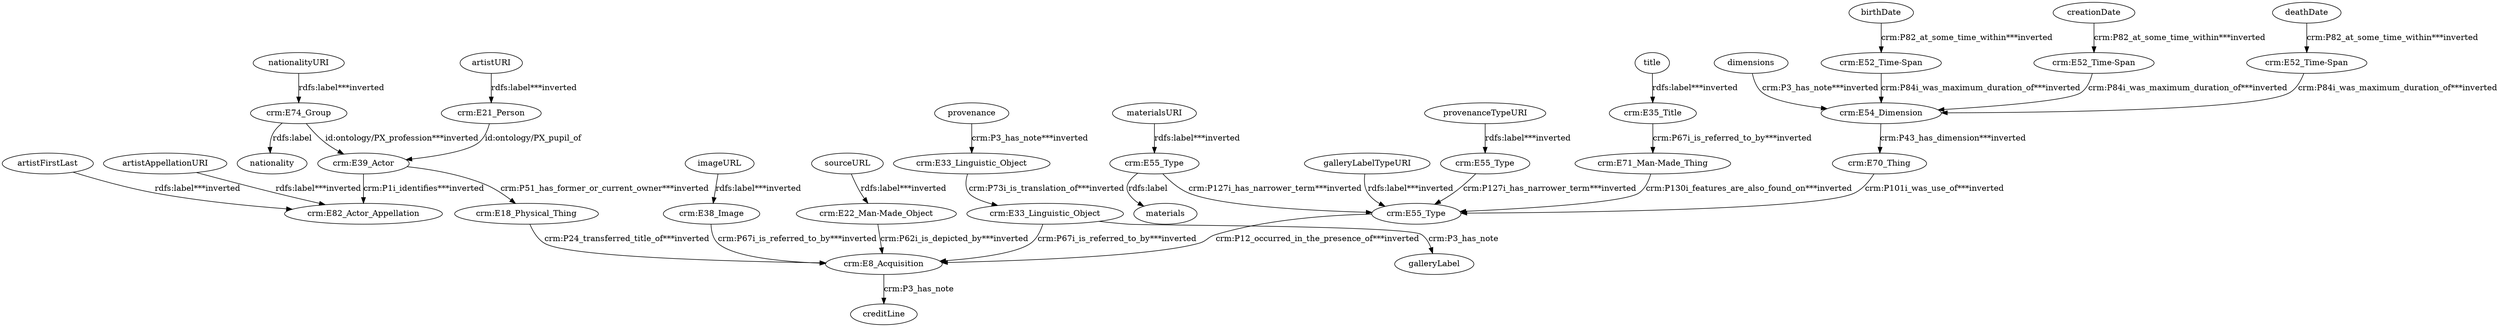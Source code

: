 digraph {
  artistAppellationURI [type=attribute_name,label=artistAppellationURI]
  "crm:E82_Actor_Appellation1" [type=class_uri,label="crm:E82_Actor_Appellation"]
  artistFirstLast [type=attribute_name,label=artistFirstLast]
  artistURI [type=attribute_name,label=artistURI]
  "crm:E21_Person1" [type=class_uri,label="crm:E21_Person"]
  birthDate [type=attribute_name,label=birthDate]
  "crm:E52_Time-Span1" [type=class_uri,label="crm:E52_Time-Span"]
  creationDate [type=attribute_name,label=creationDate]
  "crm:E52_Time-Span3" [type=class_uri,label="crm:E52_Time-Span"]
  "crm:E18_Physical_Thing" [type=class_uri,label="crm:E18_Physical_Thing"]
  "crm:E8_Acquisition1" [type=class_uri,label="crm:E8_Acquisition"]
  "crm:E39_Actor" [type=class_uri,label="crm:E39_Actor"]
  "crm:E22_Man-Made_Object1" [type=class_uri,label="crm:E22_Man-Made_Object"]
  "crm:E33_Linguistic_Object1" [type=class_uri,label="crm:E33_Linguistic_Object"]
  "crm:E33_Linguistic_Object2" [type=class_uri,label="crm:E33_Linguistic_Object"]
  galleryLabel [type=attribute_name,label=galleryLabel]
  "crm:E35_Title1" [type=class_uri,label="crm:E35_Title"]
  "crm:E71_Man-Made_Thing" [type=class_uri,label="crm:E71_Man-Made_Thing"]
  "crm:E38_Image1" [type=class_uri,label="crm:E38_Image"]
  "crm:E54_Dimension1" [type=class_uri,label="crm:E54_Dimension"]
  "crm:E52_Time-Span2" [type=class_uri,label="crm:E52_Time-Span"]
  "crm:E70_Thing" [type=class_uri,label="crm:E70_Thing"]
  "crm:E55_Type1" [type=class_uri,label="crm:E55_Type"]
  "crm:E55_Type3" [type=class_uri,label="crm:E55_Type"]
  materials [type=attribute_name,label=materials]
  "crm:E55_Type2" [type=class_uri,label="crm:E55_Type"]
  "crm:E74_Group1" [type=class_uri,label="crm:E74_Group"]
  nationality [type=attribute_name,label=nationality]
  creditLine [type=attribute_name,label=creditLine]
  deathDate [type=attribute_name,label=deathDate]
  dimensions [type=attribute_name,label=dimensions]
  galleryLabelTypeURI [type=attribute_name,label=galleryLabelTypeURI]
  imageURL [type=attribute_name,label=imageURL]
  materialsURI [type=attribute_name,label=materialsURI]
  nationalityURI [type=attribute_name,label=nationalityURI]
  provenance [type=attribute_name,label=provenance]
  provenanceTypeURI [type=attribute_name,label=provenanceTypeURI]
  sourceURL [type=attribute_name,label=sourceURL]
  title [type=attribute_name,label=title]
  artistAppellationURI -> "crm:E82_Actor_Appellation1" [type=st_property_uri,label="rdfs:label***inverted",weight=1]
  artistFirstLast -> "crm:E82_Actor_Appellation1" [type=st_property_uri,label="rdfs:label***inverted",weight=1]
  artistURI -> "crm:E21_Person1" [type=st_property_uri,label="rdfs:label***inverted",weight=1]
  birthDate -> "crm:E52_Time-Span1" [type=st_property_uri,label="crm:P82_at_some_time_within***inverted",weight=1]
  creationDate -> "crm:E52_Time-Span3" [type=st_property_uri,label="crm:P82_at_some_time_within***inverted",weight=1]
  "crm:E18_Physical_Thing" -> "crm:E8_Acquisition1" [type=direct_property_uri,label="crm:P24_transferred_title_of***inverted",weight=1]
  "crm:E21_Person1" -> "crm:E39_Actor" [label="id:ontology/PX_pupil_of",type=direct_property_uri,weight=1]
  "crm:E22_Man-Made_Object1" -> "crm:E8_Acquisition1" [type=inherited,label="crm:P62i_is_depicted_by***inverted",weight=4]
  "crm:E33_Linguistic_Object1" -> "crm:E33_Linguistic_Object2" [type=direct_property_uri,label="crm:P73i_is_translation_of***inverted",weight=1]
  "crm:E33_Linguistic_Object2" -> "crm:E8_Acquisition1" [type=inherited,label="crm:P67i_is_referred_to_by***inverted",weight=4]
  "crm:E33_Linguistic_Object2" -> galleryLabel [label="crm:P3_has_note",type=st_property_uri]
  "crm:E35_Title1" -> "crm:E71_Man-Made_Thing" [type=inherited,label="crm:P67i_is_referred_to_by***inverted",weight=4]
  "crm:E38_Image1" -> "crm:E8_Acquisition1" [type=inherited,label="crm:P67i_is_referred_to_by***inverted",weight=4]
  "crm:E39_Actor" -> "crm:E18_Physical_Thing" [type=direct_property_uri,label="crm:P51_has_former_or_current_owner***inverted",weight=1]
  "crm:E39_Actor" -> "crm:E82_Actor_Appellation1" [type=inherited,label="crm:P1i_identifies***inverted",weight=4]
  "crm:E52_Time-Span1" -> "crm:E54_Dimension1" [type=direct_property_uri,label="crm:P84i_was_maximum_duration_of***inverted",weight=1]
  "crm:E52_Time-Span2" -> "crm:E54_Dimension1" [type=direct_property_uri,label="crm:P84i_was_maximum_duration_of***inverted",weight=1]
  "crm:E52_Time-Span3" -> "crm:E54_Dimension1" [type=direct_property_uri,label="crm:P84i_was_maximum_duration_of***inverted",weight=1]
  "crm:E54_Dimension1" -> "crm:E70_Thing" [type=direct_property_uri,label="crm:P43_has_dimension***inverted",weight=1]
  "crm:E55_Type1" -> "crm:E55_Type3" [type=direct_property_uri,label="crm:P127i_has_narrower_term***inverted",weight=1]
  "crm:E55_Type1" -> materials [label="rdfs:label",type=st_property_uri]
  "crm:E55_Type2" -> "crm:E55_Type3" [type=direct_property_uri,label="crm:P127i_has_narrower_term***inverted",weight=1]
  "crm:E55_Type3" -> "crm:E8_Acquisition1" [type=inherited,label="crm:P12_occurred_in_the_presence_of***inverted",weight=4]
  "crm:E70_Thing" -> "crm:E55_Type3" [type=direct_property_uri,label="crm:P101i_was_use_of***inverted",weight=1]
  "crm:E71_Man-Made_Thing" -> "crm:E55_Type3" [type=inherited,label="crm:P130i_features_are_also_found_on***inverted",weight=4]
  "crm:E74_Group1" -> "crm:E39_Actor" [type=direct_property_uri,label="id:ontology/PX_profession***inverted",weight=1]
  "crm:E74_Group1" -> nationality [label="rdfs:label",type=st_property_uri]
  "crm:E8_Acquisition1" -> creditLine [label="crm:P3_has_note",type=st_property_uri]
  deathDate -> "crm:E52_Time-Span2" [type=st_property_uri,label="crm:P82_at_some_time_within***inverted",weight=1]
  dimensions -> "crm:E54_Dimension1" [type=st_property_uri,label="crm:P3_has_note***inverted",weight=1]
  galleryLabelTypeURI -> "crm:E55_Type3" [type=st_property_uri,label="rdfs:label***inverted",weight=1]
  imageURL -> "crm:E38_Image1" [type=st_property_uri,label="rdfs:label***inverted",weight=1]
  materialsURI -> "crm:E55_Type1" [type=st_property_uri,label="rdfs:label***inverted",weight=1]
  nationalityURI -> "crm:E74_Group1" [type=st_property_uri,label="rdfs:label***inverted",weight=1]
  provenance -> "crm:E33_Linguistic_Object1" [type=st_property_uri,label="crm:P3_has_note***inverted",weight=1]
  provenanceTypeURI -> "crm:E55_Type2" [type=st_property_uri,label="rdfs:label***inverted",weight=1]
  sourceURL -> "crm:E22_Man-Made_Object1" [type=st_property_uri,label="rdfs:label***inverted",weight=1]
  title -> "crm:E35_Title1" [type=st_property_uri,label="rdfs:label***inverted",weight=1]
}
